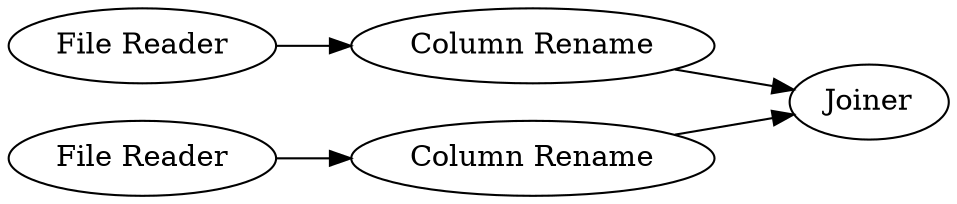 digraph {
	4 -> 7
	6 -> 5
	7 -> 5
	3 -> 6
	5 [label=Joiner]
	7 [label="Column Rename"]
	4 [label="File Reader"]
	6 [label="Column Rename"]
	3 [label="File Reader"]
	rankdir=LR
}
